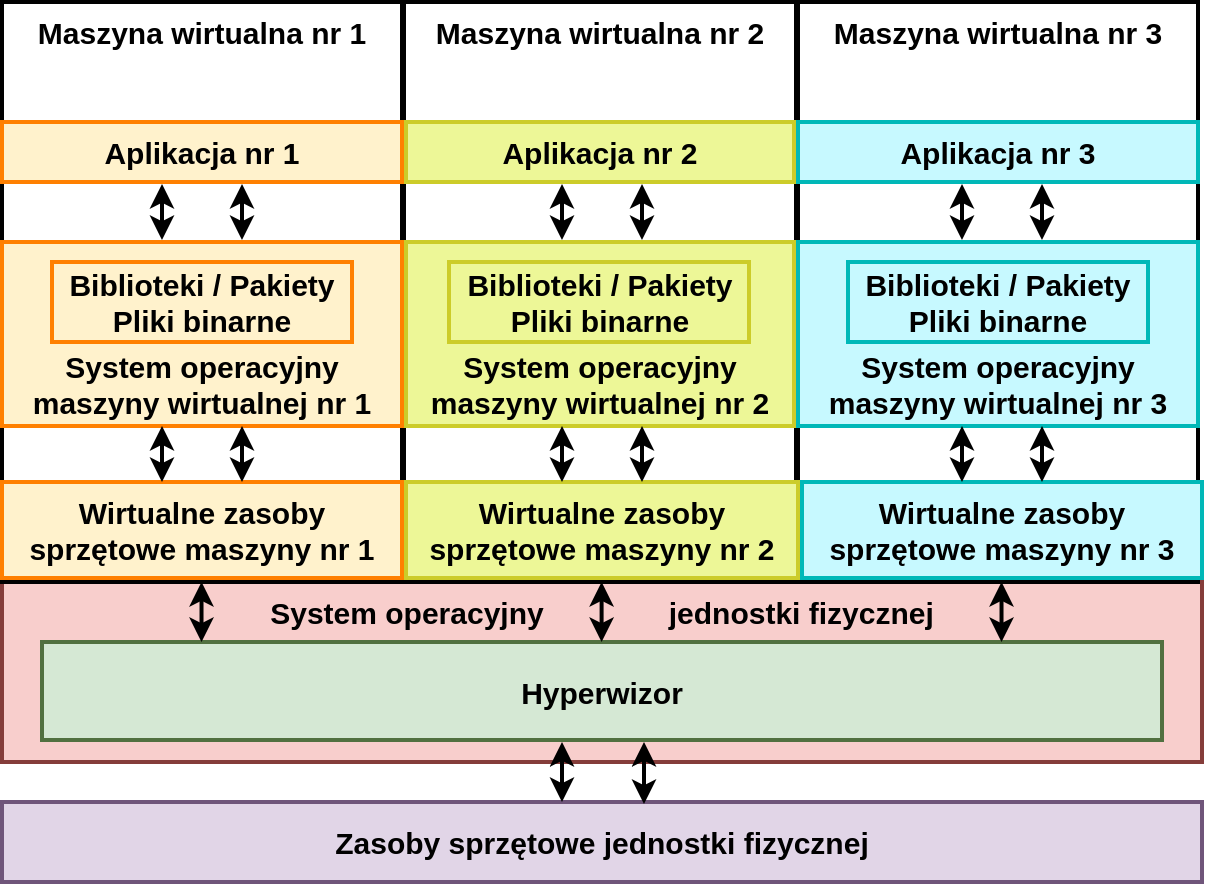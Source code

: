 <mxfile version="14.7.2" type="github">
  <diagram id="Ek7FCcccKqossJ2SFfHG" name="Page-1">
    <mxGraphModel dx="1038" dy="519" grid="1" gridSize="10" guides="1" tooltips="1" connect="1" arrows="1" fold="1" page="1" pageScale="1" pageWidth="850" pageHeight="1100" math="0" shadow="0">
      <root>
        <mxCell id="0" />
        <mxCell id="1" parent="0" />
        <mxCell id="rwt07ugf8TW4-gDHE261-2" value="System operacyjny&amp;nbsp; &amp;nbsp; &amp;nbsp; &amp;nbsp; &amp;nbsp; &amp;nbsp; &amp;nbsp; &amp;nbsp;jednostki fizycznej" style="rounded=0;whiteSpace=wrap;html=1;fontStyle=1;fontSize=15;fillColor=#f8cecc;strokeWidth=2;strokeColor=#853D3A;verticalAlign=top;" vertex="1" parent="1">
          <mxGeometry x="120" y="490" width="600" height="90" as="geometry" />
        </mxCell>
        <mxCell id="rwt07ugf8TW4-gDHE261-42" value="&lt;b style=&quot;font-size: 15px;&quot;&gt;Maszyna wirtualna nr 3&lt;br style=&quot;font-size: 15px;&quot;&gt;&lt;/b&gt;" style="rounded=0;whiteSpace=wrap;html=1;fontSize=15;strokeWidth=2;horizontal=1;align=center;verticalAlign=top;" vertex="1" parent="1">
          <mxGeometry x="518" y="200" width="200" height="290" as="geometry" />
        </mxCell>
        <mxCell id="rwt07ugf8TW4-gDHE261-41" value="&lt;b style=&quot;font-size: 15px;&quot;&gt;Maszyna wirtualna nr 2&lt;br style=&quot;font-size: 15px;&quot;&gt;&lt;/b&gt;" style="rounded=0;whiteSpace=wrap;html=1;fontSize=15;strokeWidth=2;horizontal=1;align=center;verticalAlign=top;" vertex="1" parent="1">
          <mxGeometry x="321" y="200" width="196" height="290" as="geometry" />
        </mxCell>
        <mxCell id="rwt07ugf8TW4-gDHE261-18" value="&lt;b style=&quot;font-size: 15px;&quot;&gt;Maszyna wirtualna nr 1&lt;br style=&quot;font-size: 15px;&quot;&gt;&lt;/b&gt;" style="rounded=0;whiteSpace=wrap;html=1;fontSize=15;strokeWidth=2;horizontal=1;align=center;verticalAlign=top;" vertex="1" parent="1">
          <mxGeometry x="120" y="200" width="200" height="290" as="geometry" />
        </mxCell>
        <mxCell id="rwt07ugf8TW4-gDHE261-1" value="Zasoby sprzętowe jednostki fizycznej" style="rounded=0;whiteSpace=wrap;html=1;fontStyle=1;fontSize=15;fillColor=#e1d5e7;strokeWidth=2;strokeColor=#6F557A;" vertex="1" parent="1">
          <mxGeometry x="120" y="600" width="600" height="40" as="geometry" />
        </mxCell>
        <mxCell id="rwt07ugf8TW4-gDHE261-3" value="Hyperwizor" style="rounded=0;whiteSpace=wrap;html=1;fontStyle=1;fontSize=15;fillColor=#d5e8d4;strokeWidth=2;strokeColor=#517040;" vertex="1" parent="1">
          <mxGeometry x="140" y="520" width="560" height="49" as="geometry" />
        </mxCell>
        <mxCell id="rwt07ugf8TW4-gDHE261-4" value="System operacyjny maszyny wirtualnej nr 1" style="rounded=0;whiteSpace=wrap;html=1;fontStyle=1;fontSize=15;fillColor=#fff2cc;strokeColor=#FF8000;strokeWidth=2;verticalAlign=bottom;" vertex="1" parent="1">
          <mxGeometry x="120" y="320" width="200" height="92" as="geometry" />
        </mxCell>
        <mxCell id="rwt07ugf8TW4-gDHE261-5" value="&lt;span style=&quot;font-size: 15px; font-weight: 700;&quot;&gt;System operacyjny maszyny wirtualnej nr 2&lt;/span&gt;" style="rounded=0;whiteSpace=wrap;html=1;fillColor=#EDF797;strokeColor=#CCCC29;strokeWidth=2;verticalAlign=bottom;fontSize=15;" vertex="1" parent="1">
          <mxGeometry x="322" y="320" width="194" height="92" as="geometry" />
        </mxCell>
        <mxCell id="rwt07ugf8TW4-gDHE261-6" value="&lt;span style=&quot;font-size: 15px; font-weight: 700;&quot;&gt;System operacyjny maszyny wirtualnej nr 3&lt;/span&gt;" style="rounded=0;whiteSpace=wrap;html=1;fillColor=#C7F9FF;strokeColor=#00B8B8;strokeWidth=2;verticalAlign=bottom;fontSize=15;" vertex="1" parent="1">
          <mxGeometry x="518" y="320" width="200" height="92" as="geometry" />
        </mxCell>
        <mxCell id="rwt07ugf8TW4-gDHE261-7" value="&lt;font style=&quot;font-size: 15px;&quot;&gt;&lt;b style=&quot;font-size: 15px;&quot;&gt;Biblioteki / Pakiety&lt;br style=&quot;font-size: 15px;&quot;&gt;Pliki binarne&lt;/b&gt;&lt;/font&gt;" style="rounded=0;whiteSpace=wrap;html=1;fillColor=#fff2cc;strokeColor=#FF8000;strokeWidth=2;verticalAlign=middle;fontSize=15;" vertex="1" parent="1">
          <mxGeometry x="145" y="330" width="150" height="40" as="geometry" />
        </mxCell>
        <mxCell id="rwt07ugf8TW4-gDHE261-8" value="&lt;b style=&quot;font-size: 15px;&quot;&gt;Biblioteki / Pakiety&lt;br style=&quot;font-size: 15px;&quot;&gt;Pliki binarne&lt;/b&gt;" style="rounded=0;whiteSpace=wrap;html=1;fillColor=#EDF797;strokeColor=#CCCC29;strokeWidth=2;fontSize=15;" vertex="1" parent="1">
          <mxGeometry x="343.5" y="330" width="150" height="40" as="geometry" />
        </mxCell>
        <mxCell id="rwt07ugf8TW4-gDHE261-9" value="&lt;b style=&quot;font-size: 15px;&quot;&gt;Biblioteki / Pakiety&lt;br style=&quot;font-size: 15px;&quot;&gt;Pliki binarne&lt;/b&gt;" style="rounded=0;whiteSpace=wrap;html=1;fillColor=#C7F9FF;strokeColor=#00B8B8;strokeWidth=2;fontSize=15;" vertex="1" parent="1">
          <mxGeometry x="543" y="330" width="150" height="40" as="geometry" />
        </mxCell>
        <mxCell id="rwt07ugf8TW4-gDHE261-10" value="Aplikacja nr 1" style="rounded=0;whiteSpace=wrap;html=1;fontStyle=1;fontSize=15;fillColor=#fff2cc;strokeColor=#FF8000;strokeWidth=2;" vertex="1" parent="1">
          <mxGeometry x="120" y="260" width="200" height="30" as="geometry" />
        </mxCell>
        <mxCell id="rwt07ugf8TW4-gDHE261-11" value="&lt;span style=&quot;font-size: 15px; font-weight: 700;&quot;&gt;Aplikacja nr 2&lt;/span&gt;" style="rounded=0;whiteSpace=wrap;html=1;fillColor=#EDF797;strokeColor=#CCCC29;strokeWidth=2;fontSize=15;" vertex="1" parent="1">
          <mxGeometry x="322" y="260" width="194" height="30" as="geometry" />
        </mxCell>
        <mxCell id="rwt07ugf8TW4-gDHE261-12" value="&lt;span style=&quot;font-size: 15px; font-weight: 700;&quot;&gt;Aplikacja nr 3&lt;/span&gt;" style="rounded=0;whiteSpace=wrap;html=1;fillColor=#C7F9FF;strokeColor=#00B8B8;strokeWidth=2;fontSize=15;" vertex="1" parent="1">
          <mxGeometry x="518" y="260" width="200" height="30" as="geometry" />
        </mxCell>
        <mxCell id="rwt07ugf8TW4-gDHE261-22" value="" style="endArrow=classic;startArrow=classic;html=1;fontSize=16;strokeWidth=2;" edge="1" parent="1">
          <mxGeometry width="50" height="50" relative="1" as="geometry">
            <mxPoint x="441" y="601" as="sourcePoint" />
            <mxPoint x="441" y="570" as="targetPoint" />
          </mxGeometry>
        </mxCell>
        <mxCell id="rwt07ugf8TW4-gDHE261-23" value="" style="endArrow=classic;startArrow=classic;html=1;fontSize=16;strokeWidth=2;" edge="1" parent="1">
          <mxGeometry width="50" height="50" relative="1" as="geometry">
            <mxPoint x="400" y="600" as="sourcePoint" />
            <mxPoint x="400" y="570" as="targetPoint" />
          </mxGeometry>
        </mxCell>
        <mxCell id="rwt07ugf8TW4-gDHE261-25" value="Wirtualne zasoby sprzętowe maszyny nr 1" style="rounded=0;whiteSpace=wrap;html=1;fontStyle=1;fontSize=15;fillColor=#fff2cc;strokeColor=#FF8000;strokeWidth=2;" vertex="1" parent="1">
          <mxGeometry x="120" y="440" width="200" height="48" as="geometry" />
        </mxCell>
        <mxCell id="rwt07ugf8TW4-gDHE261-26" value="&lt;span style=&quot;font-size: 15px; font-weight: 700;&quot;&gt;Wirtualne zasoby sprzętowe maszyny nr 2&lt;/span&gt;" style="rounded=0;whiteSpace=wrap;html=1;fillColor=#EDF797;strokeColor=#CCCC29;strokeWidth=2;fontSize=15;" vertex="1" parent="1">
          <mxGeometry x="322" y="440" width="196" height="48" as="geometry" />
        </mxCell>
        <mxCell id="rwt07ugf8TW4-gDHE261-27" value="&lt;span style=&quot;font-size: 15px; font-weight: 700;&quot;&gt;Wirtualne zasoby sprzętowe maszyny nr 3&lt;/span&gt;" style="rounded=0;whiteSpace=wrap;html=1;fillColor=#C7F9FF;strokeColor=#00B8B8;strokeWidth=2;fontSize=15;" vertex="1" parent="1">
          <mxGeometry x="520" y="440" width="200" height="48" as="geometry" />
        </mxCell>
        <mxCell id="rwt07ugf8TW4-gDHE261-29" value="" style="endArrow=classic;startArrow=classic;html=1;fontSize=16;strokeWidth=2;" edge="1" parent="1">
          <mxGeometry width="50" height="50" relative="1" as="geometry">
            <mxPoint x="200" y="440" as="sourcePoint" />
            <mxPoint x="200" y="412" as="targetPoint" />
          </mxGeometry>
        </mxCell>
        <mxCell id="rwt07ugf8TW4-gDHE261-30" value="" style="endArrow=classic;startArrow=classic;html=1;fontSize=16;strokeWidth=2;" edge="1" parent="1">
          <mxGeometry width="50" height="50" relative="1" as="geometry">
            <mxPoint x="240" y="440.0" as="sourcePoint" />
            <mxPoint x="240" y="412" as="targetPoint" />
          </mxGeometry>
        </mxCell>
        <mxCell id="rwt07ugf8TW4-gDHE261-31" value="" style="endArrow=classic;startArrow=classic;html=1;fontSize=16;strokeWidth=2;" edge="1" parent="1">
          <mxGeometry width="50" height="50" relative="1" as="geometry">
            <mxPoint x="400" y="440.0" as="sourcePoint" />
            <mxPoint x="400" y="412" as="targetPoint" />
          </mxGeometry>
        </mxCell>
        <mxCell id="rwt07ugf8TW4-gDHE261-32" value="" style="endArrow=classic;startArrow=classic;html=1;fontSize=16;strokeWidth=2;" edge="1" parent="1">
          <mxGeometry width="50" height="50" relative="1" as="geometry">
            <mxPoint x="440" y="440.0" as="sourcePoint" />
            <mxPoint x="440" y="412" as="targetPoint" />
          </mxGeometry>
        </mxCell>
        <mxCell id="rwt07ugf8TW4-gDHE261-33" value="" style="endArrow=classic;startArrow=classic;html=1;fontSize=16;strokeWidth=2;" edge="1" parent="1">
          <mxGeometry width="50" height="50" relative="1" as="geometry">
            <mxPoint x="600" y="440.0" as="sourcePoint" />
            <mxPoint x="600" y="412" as="targetPoint" />
          </mxGeometry>
        </mxCell>
        <mxCell id="rwt07ugf8TW4-gDHE261-34" value="" style="endArrow=classic;startArrow=classic;html=1;fontSize=16;strokeWidth=2;" edge="1" parent="1">
          <mxGeometry width="50" height="50" relative="1" as="geometry">
            <mxPoint x="640" y="440.0" as="sourcePoint" />
            <mxPoint x="640" y="412" as="targetPoint" />
          </mxGeometry>
        </mxCell>
        <mxCell id="rwt07ugf8TW4-gDHE261-35" value="" style="endArrow=classic;startArrow=classic;html=1;fontSize=16;strokeWidth=2;" edge="1" parent="1">
          <mxGeometry width="50" height="50" relative="1" as="geometry">
            <mxPoint x="200" y="319.0" as="sourcePoint" />
            <mxPoint x="200" y="291" as="targetPoint" />
          </mxGeometry>
        </mxCell>
        <mxCell id="rwt07ugf8TW4-gDHE261-36" value="" style="endArrow=classic;startArrow=classic;html=1;fontSize=16;strokeWidth=2;" edge="1" parent="1">
          <mxGeometry width="50" height="50" relative="1" as="geometry">
            <mxPoint x="240" y="319.0" as="sourcePoint" />
            <mxPoint x="240" y="291" as="targetPoint" />
          </mxGeometry>
        </mxCell>
        <mxCell id="rwt07ugf8TW4-gDHE261-37" value="" style="endArrow=classic;startArrow=classic;html=1;fontSize=16;strokeWidth=2;" edge="1" parent="1">
          <mxGeometry width="50" height="50" relative="1" as="geometry">
            <mxPoint x="400" y="319.0" as="sourcePoint" />
            <mxPoint x="400" y="291" as="targetPoint" />
          </mxGeometry>
        </mxCell>
        <mxCell id="rwt07ugf8TW4-gDHE261-38" value="" style="endArrow=classic;startArrow=classic;html=1;fontSize=16;strokeWidth=2;" edge="1" parent="1">
          <mxGeometry width="50" height="50" relative="1" as="geometry">
            <mxPoint x="440" y="319.0" as="sourcePoint" />
            <mxPoint x="440" y="291" as="targetPoint" />
          </mxGeometry>
        </mxCell>
        <mxCell id="rwt07ugf8TW4-gDHE261-39" value="" style="endArrow=classic;startArrow=classic;html=1;fontSize=16;strokeWidth=2;" edge="1" parent="1">
          <mxGeometry width="50" height="50" relative="1" as="geometry">
            <mxPoint x="600" y="319.0" as="sourcePoint" />
            <mxPoint x="600" y="291" as="targetPoint" />
          </mxGeometry>
        </mxCell>
        <mxCell id="rwt07ugf8TW4-gDHE261-40" value="" style="endArrow=classic;startArrow=classic;html=1;fontSize=16;strokeWidth=2;" edge="1" parent="1">
          <mxGeometry width="50" height="50" relative="1" as="geometry">
            <mxPoint x="640" y="319.0" as="sourcePoint" />
            <mxPoint x="640" y="291" as="targetPoint" />
          </mxGeometry>
        </mxCell>
        <mxCell id="rwt07ugf8TW4-gDHE261-44" value="" style="endArrow=classic;startArrow=classic;html=1;fontSize=16;strokeWidth=2;" edge="1" parent="1">
          <mxGeometry width="50" height="50" relative="1" as="geometry">
            <mxPoint x="219.76" y="520" as="sourcePoint" />
            <mxPoint x="219.76" y="490" as="targetPoint" />
          </mxGeometry>
        </mxCell>
        <mxCell id="rwt07ugf8TW4-gDHE261-45" value="" style="endArrow=classic;startArrow=classic;html=1;fontSize=16;strokeWidth=2;" edge="1" parent="1">
          <mxGeometry width="50" height="50" relative="1" as="geometry">
            <mxPoint x="419.8" y="520" as="sourcePoint" />
            <mxPoint x="419.8" y="490" as="targetPoint" />
          </mxGeometry>
        </mxCell>
        <mxCell id="rwt07ugf8TW4-gDHE261-46" value="" style="endArrow=classic;startArrow=classic;html=1;fontSize=16;strokeWidth=2;" edge="1" parent="1">
          <mxGeometry width="50" height="50" relative="1" as="geometry">
            <mxPoint x="619.76" y="520" as="sourcePoint" />
            <mxPoint x="619.76" y="490" as="targetPoint" />
          </mxGeometry>
        </mxCell>
      </root>
    </mxGraphModel>
  </diagram>
</mxfile>
